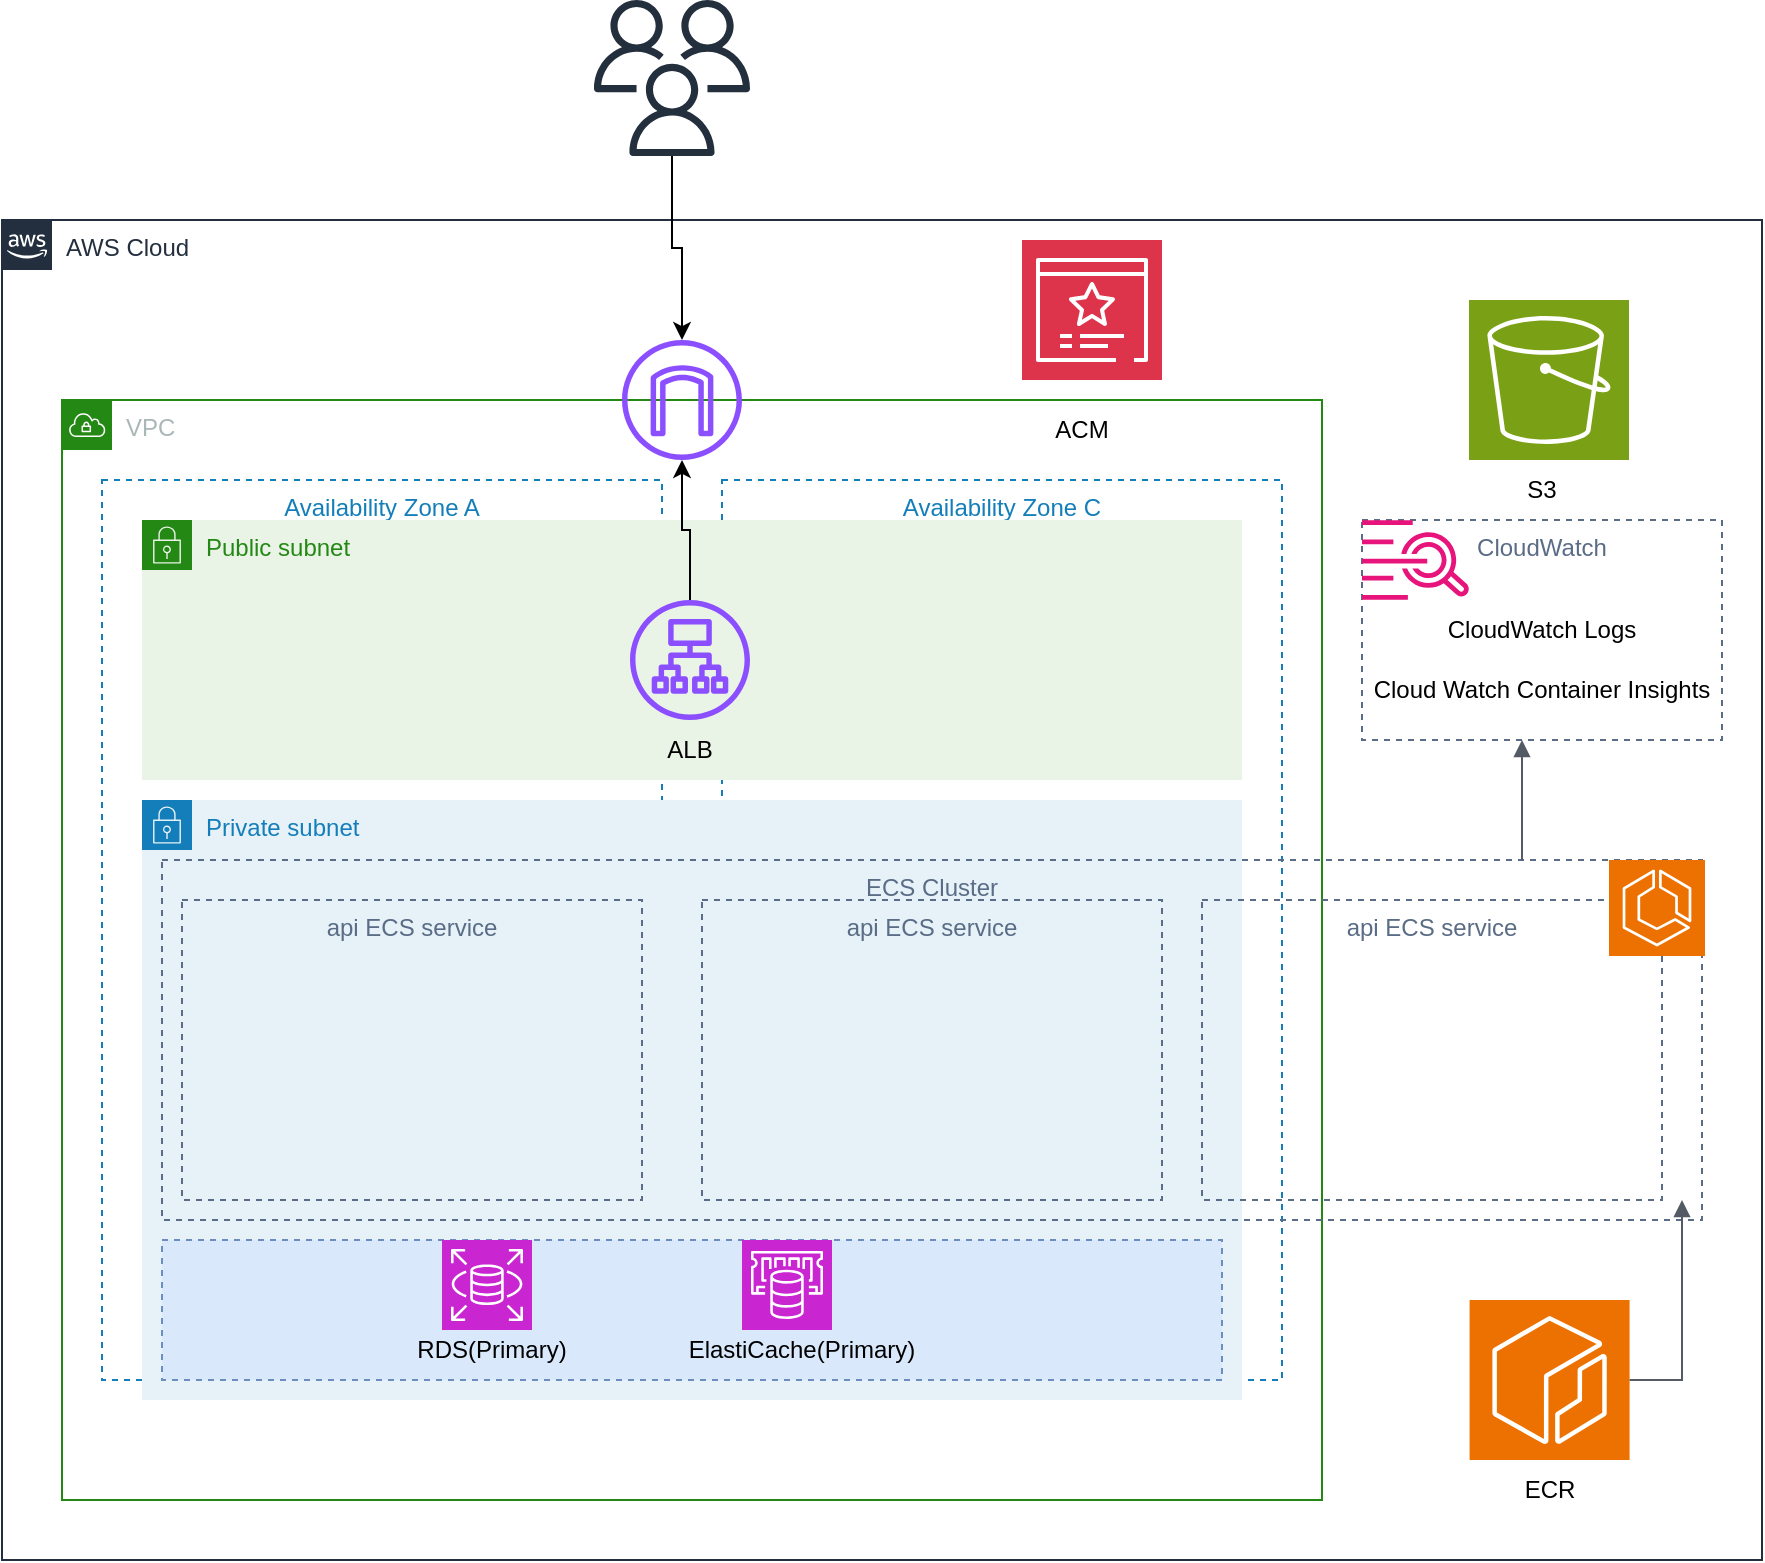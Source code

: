 <mxfile version="22.0.8" type="github">
  <diagram name="ページ1" id="VxB_GVobbM8i8LAS6BF4">
    <mxGraphModel dx="1364" dy="803" grid="1" gridSize="10" guides="1" tooltips="1" connect="1" arrows="1" fold="1" page="1" pageScale="1" pageWidth="827" pageHeight="1169" math="0" shadow="0">
      <root>
        <mxCell id="0" />
        <mxCell id="1" style="locked=1;" parent="0" />
        <object label="aws" id="681i_KaweEwo4j3Ua619-28">
          <mxCell style="locked=1;" parent="0" />
        </object>
        <mxCell id="681i_KaweEwo4j3Ua619-29" value="AWS Cloud" style="points=[[0,0],[0.25,0],[0.5,0],[0.75,0],[1,0],[1,0.25],[1,0.5],[1,0.75],[1,1],[0.75,1],[0.5,1],[0.25,1],[0,1],[0,0.75],[0,0.5],[0,0.25]];outlineConnect=0;gradientColor=none;html=1;whiteSpace=wrap;fontSize=12;fontStyle=0;container=1;pointerEvents=0;collapsible=0;recursiveResize=0;shape=mxgraph.aws4.group;grIcon=mxgraph.aws4.group_aws_cloud_alt;strokeColor=#232F3E;fillColor=none;verticalAlign=top;align=left;spacingLeft=30;fontColor=#232F3E;dashed=0;" vertex="1" parent="681i_KaweEwo4j3Ua619-28">
          <mxGeometry x="40" y="170" width="880" height="670" as="geometry" />
        </mxCell>
        <mxCell id="681i_KaweEwo4j3Ua619-62" value="" style="sketch=0;points=[[0,0,0],[0.25,0,0],[0.5,0,0],[0.75,0,0],[1,0,0],[0,1,0],[0.25,1,0],[0.5,1,0],[0.75,1,0],[1,1,0],[0,0.25,0],[0,0.5,0],[0,0.75,0],[1,0.25,0],[1,0.5,0],[1,0.75,0]];outlineConnect=0;fontColor=#232F3E;fillColor=#DD344C;strokeColor=#ffffff;dashed=0;verticalLabelPosition=bottom;verticalAlign=top;align=center;html=1;fontSize=12;fontStyle=0;aspect=fixed;shape=mxgraph.aws4.resourceIcon;resIcon=mxgraph.aws4.certificate_manager_3;" vertex="1" parent="681i_KaweEwo4j3Ua619-29">
          <mxGeometry x="510" y="10" width="70" height="70" as="geometry" />
        </mxCell>
        <mxCell id="681i_KaweEwo4j3Ua619-30" value="vpc" style="locked=1;" parent="0" />
        <mxCell id="681i_KaweEwo4j3Ua619-31" value="VPC" style="points=[[0,0],[0.25,0],[0.5,0],[0.75,0],[1,0],[1,0.25],[1,0.5],[1,0.75],[1,1],[0.75,1],[0.5,1],[0.25,1],[0,1],[0,0.75],[0,0.5],[0,0.25]];outlineConnect=0;gradientColor=none;html=1;whiteSpace=wrap;fontSize=12;fontStyle=0;container=1;pointerEvents=0;collapsible=0;recursiveResize=0;shape=mxgraph.aws4.group;grIcon=mxgraph.aws4.group_vpc;strokeColor=#248814;fillColor=none;verticalAlign=top;align=left;spacingLeft=30;fontColor=#AAB7B8;dashed=0;" vertex="1" parent="681i_KaweEwo4j3Ua619-30">
          <mxGeometry x="70" y="260" width="630" height="550" as="geometry" />
        </mxCell>
        <mxCell id="681i_KaweEwo4j3Ua619-34" value="Availability Zone C" style="fillColor=none;strokeColor=#147EBA;dashed=1;verticalAlign=top;fontStyle=0;fontColor=#147EBA;whiteSpace=wrap;html=1;" vertex="1" parent="681i_KaweEwo4j3Ua619-31">
          <mxGeometry x="330" y="40" width="280" height="450" as="geometry" />
        </mxCell>
        <mxCell id="681i_KaweEwo4j3Ua619-33" value="Availability Zone A" style="fillColor=none;strokeColor=#147EBA;dashed=1;verticalAlign=top;fontStyle=0;fontColor=#147EBA;whiteSpace=wrap;html=1;" vertex="1" parent="681i_KaweEwo4j3Ua619-31">
          <mxGeometry x="20" y="40" width="280" height="450" as="geometry" />
        </mxCell>
        <mxCell id="681i_KaweEwo4j3Ua619-32" value="az" style="locked=1;" parent="0" />
        <mxCell id="681i_KaweEwo4j3Ua619-35" value="subnet" style="locked=1;" parent="0" />
        <mxCell id="681i_KaweEwo4j3Ua619-36" value="Private subnet" style="points=[[0,0],[0.25,0],[0.5,0],[0.75,0],[1,0],[1,0.25],[1,0.5],[1,0.75],[1,1],[0.75,1],[0.5,1],[0.25,1],[0,1],[0,0.75],[0,0.5],[0,0.25]];outlineConnect=0;gradientColor=none;html=1;whiteSpace=wrap;fontSize=12;fontStyle=0;container=1;pointerEvents=0;collapsible=0;recursiveResize=0;shape=mxgraph.aws4.group;grIcon=mxgraph.aws4.group_security_group;grStroke=0;strokeColor=#147EBA;fillColor=#E6F2F8;verticalAlign=top;align=left;spacingLeft=30;fontColor=#147EBA;dashed=0;" vertex="1" parent="681i_KaweEwo4j3Ua619-35">
          <mxGeometry x="110" y="460" width="550" height="300" as="geometry" />
        </mxCell>
        <mxCell id="681i_KaweEwo4j3Ua619-37" value="Public subnet" style="points=[[0,0],[0.25,0],[0.5,0],[0.75,0],[1,0],[1,0.25],[1,0.5],[1,0.75],[1,1],[0.75,1],[0.5,1],[0.25,1],[0,1],[0,0.75],[0,0.5],[0,0.25]];outlineConnect=0;gradientColor=none;html=1;whiteSpace=wrap;fontSize=12;fontStyle=0;container=1;pointerEvents=0;collapsible=0;recursiveResize=0;shape=mxgraph.aws4.group;grIcon=mxgraph.aws4.group_security_group;grStroke=0;strokeColor=#248814;fillColor=#E9F3E6;verticalAlign=top;align=left;spacingLeft=30;fontColor=#248814;dashed=0;" vertex="1" parent="681i_KaweEwo4j3Ua619-35">
          <mxGeometry x="110" y="320" width="550" height="130" as="geometry" />
        </mxCell>
        <mxCell id="681i_KaweEwo4j3Ua619-60" value="ecs-cluster" style="locked=1;" parent="0" />
        <mxCell id="681i_KaweEwo4j3Ua619-61" value="ECS Cluster" style="fillColor=none;strokeColor=#5A6C86;dashed=1;verticalAlign=top;fontStyle=0;fontColor=#5A6C86;whiteSpace=wrap;html=1;" vertex="1" parent="681i_KaweEwo4j3Ua619-60">
          <mxGeometry x="120" y="490" width="770" height="180" as="geometry" />
        </mxCell>
        <mxCell id="681i_KaweEwo4j3Ua619-79" value="ecs-service" style="locked=1;" parent="0" />
        <mxCell id="681i_KaweEwo4j3Ua619-80" value="api ECS service" style="fillColor=none;strokeColor=#5A6C86;dashed=1;verticalAlign=top;fontStyle=0;fontColor=#5A6C86;whiteSpace=wrap;html=1;" vertex="1" parent="681i_KaweEwo4j3Ua619-79">
          <mxGeometry x="130" y="510" width="230" height="150" as="geometry" />
        </mxCell>
        <mxCell id="681i_KaweEwo4j3Ua619-81" value="api ECS service" style="fillColor=none;strokeColor=#5A6C86;dashed=1;verticalAlign=top;fontStyle=0;fontColor=#5A6C86;whiteSpace=wrap;html=1;" vertex="1" parent="681i_KaweEwo4j3Ua619-79">
          <mxGeometry x="640" y="510" width="230" height="150" as="geometry" />
        </mxCell>
        <mxCell id="681i_KaweEwo4j3Ua619-82" value="api ECS service" style="fillColor=none;strokeColor=#5A6C86;dashed=1;verticalAlign=top;fontStyle=0;fontColor=#5A6C86;whiteSpace=wrap;html=1;" vertex="1" parent="681i_KaweEwo4j3Ua619-79">
          <mxGeometry x="390" y="510" width="230" height="150" as="geometry" />
        </mxCell>
        <mxCell id="681i_KaweEwo4j3Ua619-46" value="object-group" style="locked=1;" parent="0" />
        <mxCell id="681i_KaweEwo4j3Ua619-47" value="" style="fillColor=#dae8fc;strokeColor=#6c8ebf;dashed=1;verticalAlign=top;fontStyle=0;whiteSpace=wrap;html=1;" vertex="1" parent="681i_KaweEwo4j3Ua619-46">
          <mxGeometry x="120" y="680" width="530" height="70" as="geometry" />
        </mxCell>
        <mxCell id="681i_KaweEwo4j3Ua619-54" value="CloudWatch" style="fillColor=none;strokeColor=#5A6C86;dashed=1;verticalAlign=top;fontStyle=0;fontColor=#5A6C86;whiteSpace=wrap;html=1;" vertex="1" parent="681i_KaweEwo4j3Ua619-46">
          <mxGeometry x="720" y="320" width="180" height="110" as="geometry" />
        </mxCell>
        <object label="object" id="681i_KaweEwo4j3Ua619-38">
          <mxCell style="" parent="0" />
        </object>
        <mxCell id="681i_KaweEwo4j3Ua619-39" value="" style="sketch=0;points=[[0,0,0],[0.25,0,0],[0.5,0,0],[0.75,0,0],[1,0,0],[0,1,0],[0.25,1,0],[0.5,1,0],[0.75,1,0],[1,1,0],[0,0.25,0],[0,0.5,0],[0,0.75,0],[1,0.25,0],[1,0.5,0],[1,0.75,0]];outlineConnect=0;fontColor=#232F3E;fillColor=#7AA116;strokeColor=#ffffff;dashed=0;verticalLabelPosition=bottom;verticalAlign=top;align=center;html=1;fontSize=12;fontStyle=0;aspect=fixed;shape=mxgraph.aws4.resourceIcon;resIcon=mxgraph.aws4.s3;" vertex="1" parent="681i_KaweEwo4j3Ua619-38">
          <mxGeometry x="773.5" y="210" width="80" height="80" as="geometry" />
        </mxCell>
        <mxCell id="681i_KaweEwo4j3Ua619-40" value="S3" style="text;html=1;strokeColor=none;fillColor=none;align=center;verticalAlign=middle;whiteSpace=wrap;rounded=0;" vertex="1" parent="681i_KaweEwo4j3Ua619-38">
          <mxGeometry x="780" y="290" width="60" height="30" as="geometry" />
        </mxCell>
        <mxCell id="681i_KaweEwo4j3Ua619-49" value="" style="sketch=0;points=[[0,0,0],[0.25,0,0],[0.5,0,0],[0.75,0,0],[1,0,0],[0,1,0],[0.25,1,0],[0.5,1,0],[0.75,1,0],[1,1,0],[0,0.25,0],[0,0.5,0],[0,0.75,0],[1,0.25,0],[1,0.5,0],[1,0.75,0]];outlineConnect=0;fontColor=#232F3E;fillColor=#C925D1;strokeColor=#ffffff;dashed=0;verticalLabelPosition=bottom;verticalAlign=top;align=center;html=1;fontSize=12;fontStyle=0;aspect=fixed;shape=mxgraph.aws4.resourceIcon;resIcon=mxgraph.aws4.rds;" vertex="1" parent="681i_KaweEwo4j3Ua619-38">
          <mxGeometry x="260" y="680" width="45" height="45" as="geometry" />
        </mxCell>
        <mxCell id="681i_KaweEwo4j3Ua619-51" value="" style="sketch=0;points=[[0,0,0],[0.25,0,0],[0.5,0,0],[0.75,0,0],[1,0,0],[0,1,0],[0.25,1,0],[0.5,1,0],[0.75,1,0],[1,1,0],[0,0.25,0],[0,0.5,0],[0,0.75,0],[1,0.25,0],[1,0.5,0],[1,0.75,0]];outlineConnect=0;fontColor=#232F3E;fillColor=#C925D1;strokeColor=#ffffff;dashed=0;verticalLabelPosition=bottom;verticalAlign=top;align=center;html=1;fontSize=12;fontStyle=0;aspect=fixed;shape=mxgraph.aws4.resourceIcon;resIcon=mxgraph.aws4.elasticache;" vertex="1" parent="681i_KaweEwo4j3Ua619-38">
          <mxGeometry x="410" y="680" width="45" height="45" as="geometry" />
        </mxCell>
        <mxCell id="681i_KaweEwo4j3Ua619-52" value="RDS(Primary)" style="text;html=1;strokeColor=none;fillColor=none;align=center;verticalAlign=middle;whiteSpace=wrap;rounded=0;" vertex="1" parent="681i_KaweEwo4j3Ua619-38">
          <mxGeometry x="240" y="720" width="90" height="30" as="geometry" />
        </mxCell>
        <mxCell id="681i_KaweEwo4j3Ua619-53" value="ElastiCache(Primary)" style="text;html=1;strokeColor=none;fillColor=none;align=center;verticalAlign=middle;whiteSpace=wrap;rounded=0;" vertex="1" parent="681i_KaweEwo4j3Ua619-38">
          <mxGeometry x="380" y="720" width="120" height="30" as="geometry" />
        </mxCell>
        <mxCell id="681i_KaweEwo4j3Ua619-69" value="" style="edgeStyle=orthogonalEdgeStyle;rounded=0;orthogonalLoop=1;jettySize=auto;html=1;" edge="1" parent="681i_KaweEwo4j3Ua619-38" source="681i_KaweEwo4j3Ua619-57" target="681i_KaweEwo4j3Ua619-64">
          <mxGeometry relative="1" as="geometry" />
        </mxCell>
        <mxCell id="681i_KaweEwo4j3Ua619-57" value="" style="sketch=0;outlineConnect=0;fontColor=#232F3E;gradientColor=none;fillColor=#232F3D;strokeColor=none;dashed=0;verticalLabelPosition=bottom;verticalAlign=top;align=center;html=1;fontSize=12;fontStyle=0;aspect=fixed;pointerEvents=1;shape=mxgraph.aws4.users;" vertex="1" parent="681i_KaweEwo4j3Ua619-38">
          <mxGeometry x="336" y="60" width="78" height="78" as="geometry" />
        </mxCell>
        <mxCell id="681i_KaweEwo4j3Ua619-63" value="ACM" style="text;html=1;strokeColor=none;fillColor=none;align=center;verticalAlign=middle;whiteSpace=wrap;rounded=0;" vertex="1" parent="681i_KaweEwo4j3Ua619-38">
          <mxGeometry x="550" y="260" width="60" height="30" as="geometry" />
        </mxCell>
        <mxCell id="681i_KaweEwo4j3Ua619-64" value="" style="sketch=0;outlineConnect=0;fontColor=#232F3E;gradientColor=none;fillColor=#8C4FFF;strokeColor=none;dashed=0;verticalLabelPosition=bottom;verticalAlign=top;align=center;html=1;fontSize=12;fontStyle=0;aspect=fixed;pointerEvents=1;shape=mxgraph.aws4.internet_gateway;" vertex="1" parent="681i_KaweEwo4j3Ua619-38">
          <mxGeometry x="350" y="230" width="60" height="60" as="geometry" />
        </mxCell>
        <mxCell id="681i_KaweEwo4j3Ua619-68" value="" style="edgeStyle=orthogonalEdgeStyle;rounded=0;orthogonalLoop=1;jettySize=auto;html=1;" edge="1" parent="681i_KaweEwo4j3Ua619-38" source="681i_KaweEwo4j3Ua619-66" target="681i_KaweEwo4j3Ua619-64">
          <mxGeometry relative="1" as="geometry" />
        </mxCell>
        <mxCell id="681i_KaweEwo4j3Ua619-66" value="" style="sketch=0;outlineConnect=0;fontColor=#232F3E;gradientColor=none;fillColor=#8C4FFF;strokeColor=none;dashed=0;verticalLabelPosition=bottom;verticalAlign=top;align=center;html=1;fontSize=12;fontStyle=0;aspect=fixed;pointerEvents=1;shape=mxgraph.aws4.application_load_balancer;" vertex="1" parent="681i_KaweEwo4j3Ua619-38">
          <mxGeometry x="354" y="360" width="60" height="60" as="geometry" />
        </mxCell>
        <mxCell id="681i_KaweEwo4j3Ua619-67" value="ALB" style="text;html=1;strokeColor=none;fillColor=none;align=center;verticalAlign=middle;whiteSpace=wrap;rounded=0;" vertex="1" parent="681i_KaweEwo4j3Ua619-38">
          <mxGeometry x="354" y="420" width="60" height="30" as="geometry" />
        </mxCell>
        <mxCell id="681i_KaweEwo4j3Ua619-70" value="" style="sketch=0;points=[[0,0,0],[0.25,0,0],[0.5,0,0],[0.75,0,0],[1,0,0],[0,1,0],[0.25,1,0],[0.5,1,0],[0.75,1,0],[1,1,0],[0,0.25,0],[0,0.5,0],[0,0.75,0],[1,0.25,0],[1,0.5,0],[1,0.75,0]];outlineConnect=0;fontColor=#232F3E;fillColor=#ED7100;strokeColor=#ffffff;dashed=0;verticalLabelPosition=bottom;verticalAlign=top;align=center;html=1;fontSize=12;fontStyle=0;aspect=fixed;shape=mxgraph.aws4.resourceIcon;resIcon=mxgraph.aws4.ecr;" vertex="1" parent="681i_KaweEwo4j3Ua619-38">
          <mxGeometry x="773.79" y="710" width="80" height="80" as="geometry" />
        </mxCell>
        <mxCell id="681i_KaweEwo4j3Ua619-71" value="ECR" style="text;html=1;strokeColor=none;fillColor=none;align=center;verticalAlign=middle;whiteSpace=wrap;rounded=0;" vertex="1" parent="681i_KaweEwo4j3Ua619-38">
          <mxGeometry x="783.5" y="790" width="60" height="30" as="geometry" />
        </mxCell>
        <mxCell id="681i_KaweEwo4j3Ua619-72" value="" style="sketch=0;outlineConnect=0;fontColor=#232F3E;gradientColor=none;fillColor=#E7157B;strokeColor=none;dashed=0;verticalLabelPosition=bottom;verticalAlign=top;align=center;html=1;fontSize=12;fontStyle=0;aspect=fixed;pointerEvents=1;shape=mxgraph.aws4.cloudwatch_logs;" vertex="1" parent="681i_KaweEwo4j3Ua619-38">
          <mxGeometry x="720" y="320" width="53.79" height="40" as="geometry" />
        </mxCell>
        <mxCell id="681i_KaweEwo4j3Ua619-73" value="" style="sketch=0;points=[[0,0,0],[0.25,0,0],[0.5,0,0],[0.75,0,0],[1,0,0],[0,1,0],[0.25,1,0],[0.5,1,0],[0.75,1,0],[1,1,0],[0,0.25,0],[0,0.5,0],[0,0.75,0],[1,0.25,0],[1,0.5,0],[1,0.75,0]];outlineConnect=0;fontColor=#232F3E;fillColor=#ED7100;strokeColor=#ffffff;dashed=0;verticalLabelPosition=bottom;verticalAlign=top;align=center;html=1;fontSize=12;fontStyle=0;aspect=fixed;shape=mxgraph.aws4.resourceIcon;resIcon=mxgraph.aws4.ecs;" vertex="1" parent="681i_KaweEwo4j3Ua619-38">
          <mxGeometry x="843.5" y="490" width="48" height="48" as="geometry" />
        </mxCell>
        <mxCell id="681i_KaweEwo4j3Ua619-74" value="CloudWatch Logs" style="text;html=1;strokeColor=none;fillColor=none;align=center;verticalAlign=middle;whiteSpace=wrap;rounded=0;" vertex="1" parent="681i_KaweEwo4j3Ua619-38">
          <mxGeometry x="755" y="360" width="110" height="30" as="geometry" />
        </mxCell>
        <mxCell id="681i_KaweEwo4j3Ua619-75" value="Cloud Watch Container Insights" style="text;html=1;strokeColor=none;fillColor=none;align=center;verticalAlign=middle;whiteSpace=wrap;rounded=0;" vertex="1" parent="681i_KaweEwo4j3Ua619-38">
          <mxGeometry x="715" y="390" width="190" height="30" as="geometry" />
        </mxCell>
        <mxCell id="681i_KaweEwo4j3Ua619-77" value="" style="edgeStyle=orthogonalEdgeStyle;html=1;endArrow=block;elbow=vertical;startArrow=none;endFill=1;strokeColor=#545B64;rounded=0;" edge="1" parent="681i_KaweEwo4j3Ua619-38">
          <mxGeometry width="100" relative="1" as="geometry">
            <mxPoint x="853.79" y="750" as="sourcePoint" />
            <mxPoint x="880" y="660" as="targetPoint" />
            <Array as="points">
              <mxPoint x="880" y="750" />
            </Array>
          </mxGeometry>
        </mxCell>
        <mxCell id="681i_KaweEwo4j3Ua619-78" value="" style="edgeStyle=orthogonalEdgeStyle;html=1;endArrow=block;elbow=vertical;startArrow=none;endFill=1;strokeColor=#545B64;rounded=0;" edge="1" parent="681i_KaweEwo4j3Ua619-38">
          <mxGeometry width="100" relative="1" as="geometry">
            <mxPoint x="800" y="490" as="sourcePoint" />
            <mxPoint x="800" y="430" as="targetPoint" />
          </mxGeometry>
        </mxCell>
      </root>
    </mxGraphModel>
  </diagram>
</mxfile>
